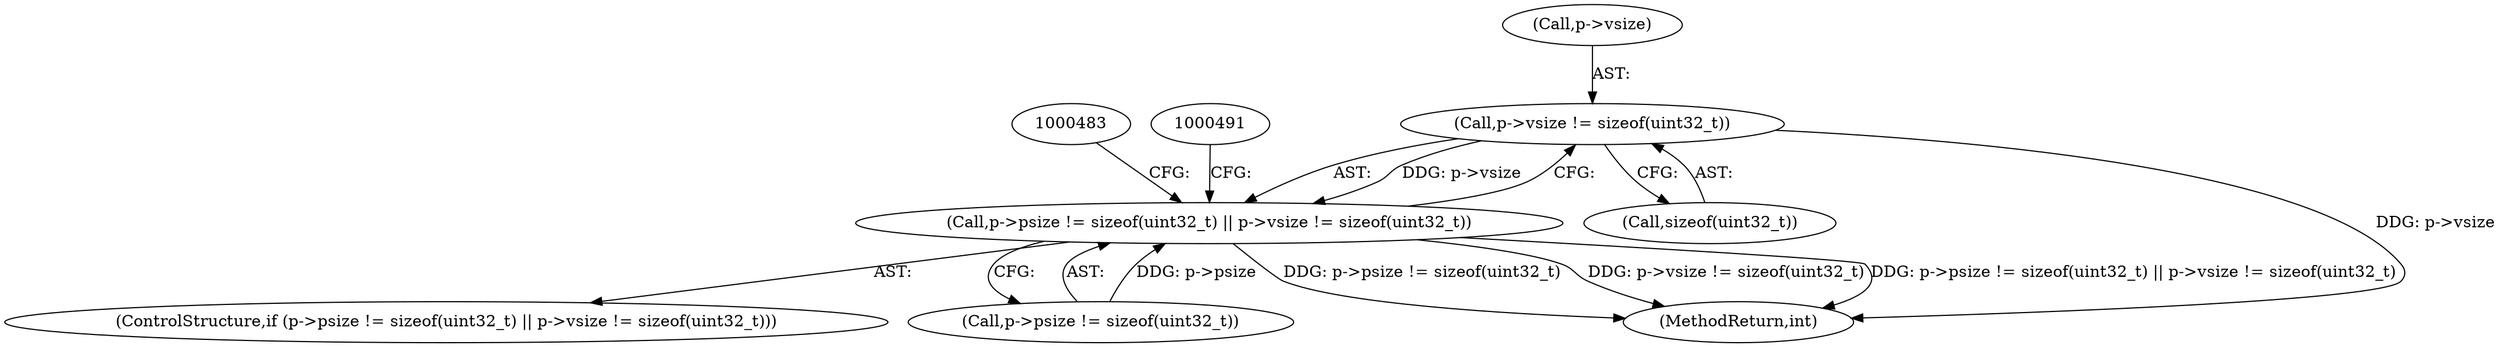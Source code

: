 digraph "0_Android_aeea52da00d210587fb3ed895de3d5f2e0264c88_3@API" {
"1000473" [label="(Call,p->vsize != sizeof(uint32_t))"];
"1000466" [label="(Call,p->psize != sizeof(uint32_t) || p->vsize != sizeof(uint32_t))"];
"1000465" [label="(ControlStructure,if (p->psize != sizeof(uint32_t) || p->vsize != sizeof(uint32_t)))"];
"1000474" [label="(Call,p->vsize)"];
"1000467" [label="(Call,p->psize != sizeof(uint32_t))"];
"1000473" [label="(Call,p->vsize != sizeof(uint32_t))"];
"1000477" [label="(Call,sizeof(uint32_t))"];
"1000539" [label="(MethodReturn,int)"];
"1000466" [label="(Call,p->psize != sizeof(uint32_t) || p->vsize != sizeof(uint32_t))"];
"1000473" -> "1000466"  [label="AST: "];
"1000473" -> "1000477"  [label="CFG: "];
"1000474" -> "1000473"  [label="AST: "];
"1000477" -> "1000473"  [label="AST: "];
"1000466" -> "1000473"  [label="CFG: "];
"1000473" -> "1000539"  [label="DDG: p->vsize"];
"1000473" -> "1000466"  [label="DDG: p->vsize"];
"1000466" -> "1000465"  [label="AST: "];
"1000466" -> "1000467"  [label="CFG: "];
"1000467" -> "1000466"  [label="AST: "];
"1000483" -> "1000466"  [label="CFG: "];
"1000491" -> "1000466"  [label="CFG: "];
"1000466" -> "1000539"  [label="DDG: p->psize != sizeof(uint32_t)"];
"1000466" -> "1000539"  [label="DDG: p->vsize != sizeof(uint32_t)"];
"1000466" -> "1000539"  [label="DDG: p->psize != sizeof(uint32_t) || p->vsize != sizeof(uint32_t)"];
"1000467" -> "1000466"  [label="DDG: p->psize"];
}
